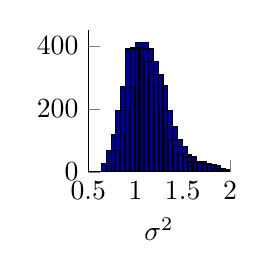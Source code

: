 % This file was created by matlab2tikz v0.4.4 running on MATLAB 8.3.
% Copyright (c) 2008--2013, Nico Schlömer <nico.schloemer@gmail.com>
% All rights reserved.
% 
% The latest updates can be retrieved from
%   http://www.mathworks.com/matlabcentral/fileexchange/22022-matlab2tikz
% where you can also make suggestions and rate matlab2tikz.
% 
%
% defining custom colors
\definecolor{mycolor1}{rgb}{0,0,0.562}%
%
\begin{tikzpicture}

\begin{axis}[%
width=1.8cm,
height=1.8cm,
area legend,
scale only axis,
xmin=0.5,
xmax=2,
xlabel={$\sigma^2$},
ymin=0,
ymax=450,
axis x line*=bottom,
axis y line*=left
]
\addplot[ybar,bar width=0.17cm,draw=black,fill=mycolor1] plot coordinates{(0.711,26)
(0.762,67)
(0.813,118)
(0.864,196)
(0.915,271)
(0.966,390)
(1.017,394)
(1.068,410)
(1.119,390)
(1.17,351)
(1.221,308)
(1.272,274)
(1.323,195)
(1.374,145)
(1.425,101)
(1.476,81)
(1.527,56)
(1.578,47)
(1.629,31)
(1.68,34)
(1.731,26)
(1.782,22)
(1.833,20)
(1.884,11)
(1.935,7)
(1.986,8)
(2.037,7)
(2.088,8)
(2.139,4)
(2.19,2)};

\addplot [
color=black,
solid,
forget plot
]
table[row sep=crcr]{
0.5 0\\
2 0\\
};
\addplot [
color=black,
dotted,
forget plot
]
table[row sep=crcr]{
1 0\\
1 200\\
};
\end{axis}
\end{tikzpicture}%